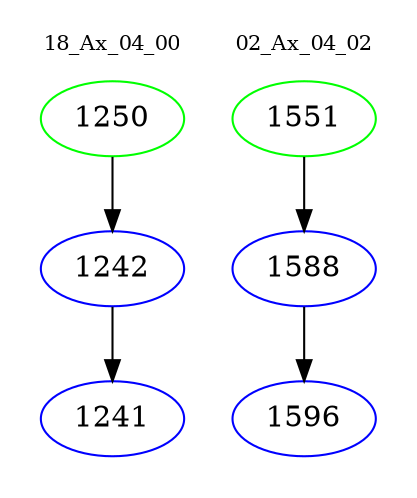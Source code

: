digraph{
subgraph cluster_0 {
color = white
label = "18_Ax_04_00";
fontsize=10;
T0_1250 [label="1250", color="green"]
T0_1250 -> T0_1242 [color="black"]
T0_1242 [label="1242", color="blue"]
T0_1242 -> T0_1241 [color="black"]
T0_1241 [label="1241", color="blue"]
}
subgraph cluster_1 {
color = white
label = "02_Ax_04_02";
fontsize=10;
T1_1551 [label="1551", color="green"]
T1_1551 -> T1_1588 [color="black"]
T1_1588 [label="1588", color="blue"]
T1_1588 -> T1_1596 [color="black"]
T1_1596 [label="1596", color="blue"]
}
}

